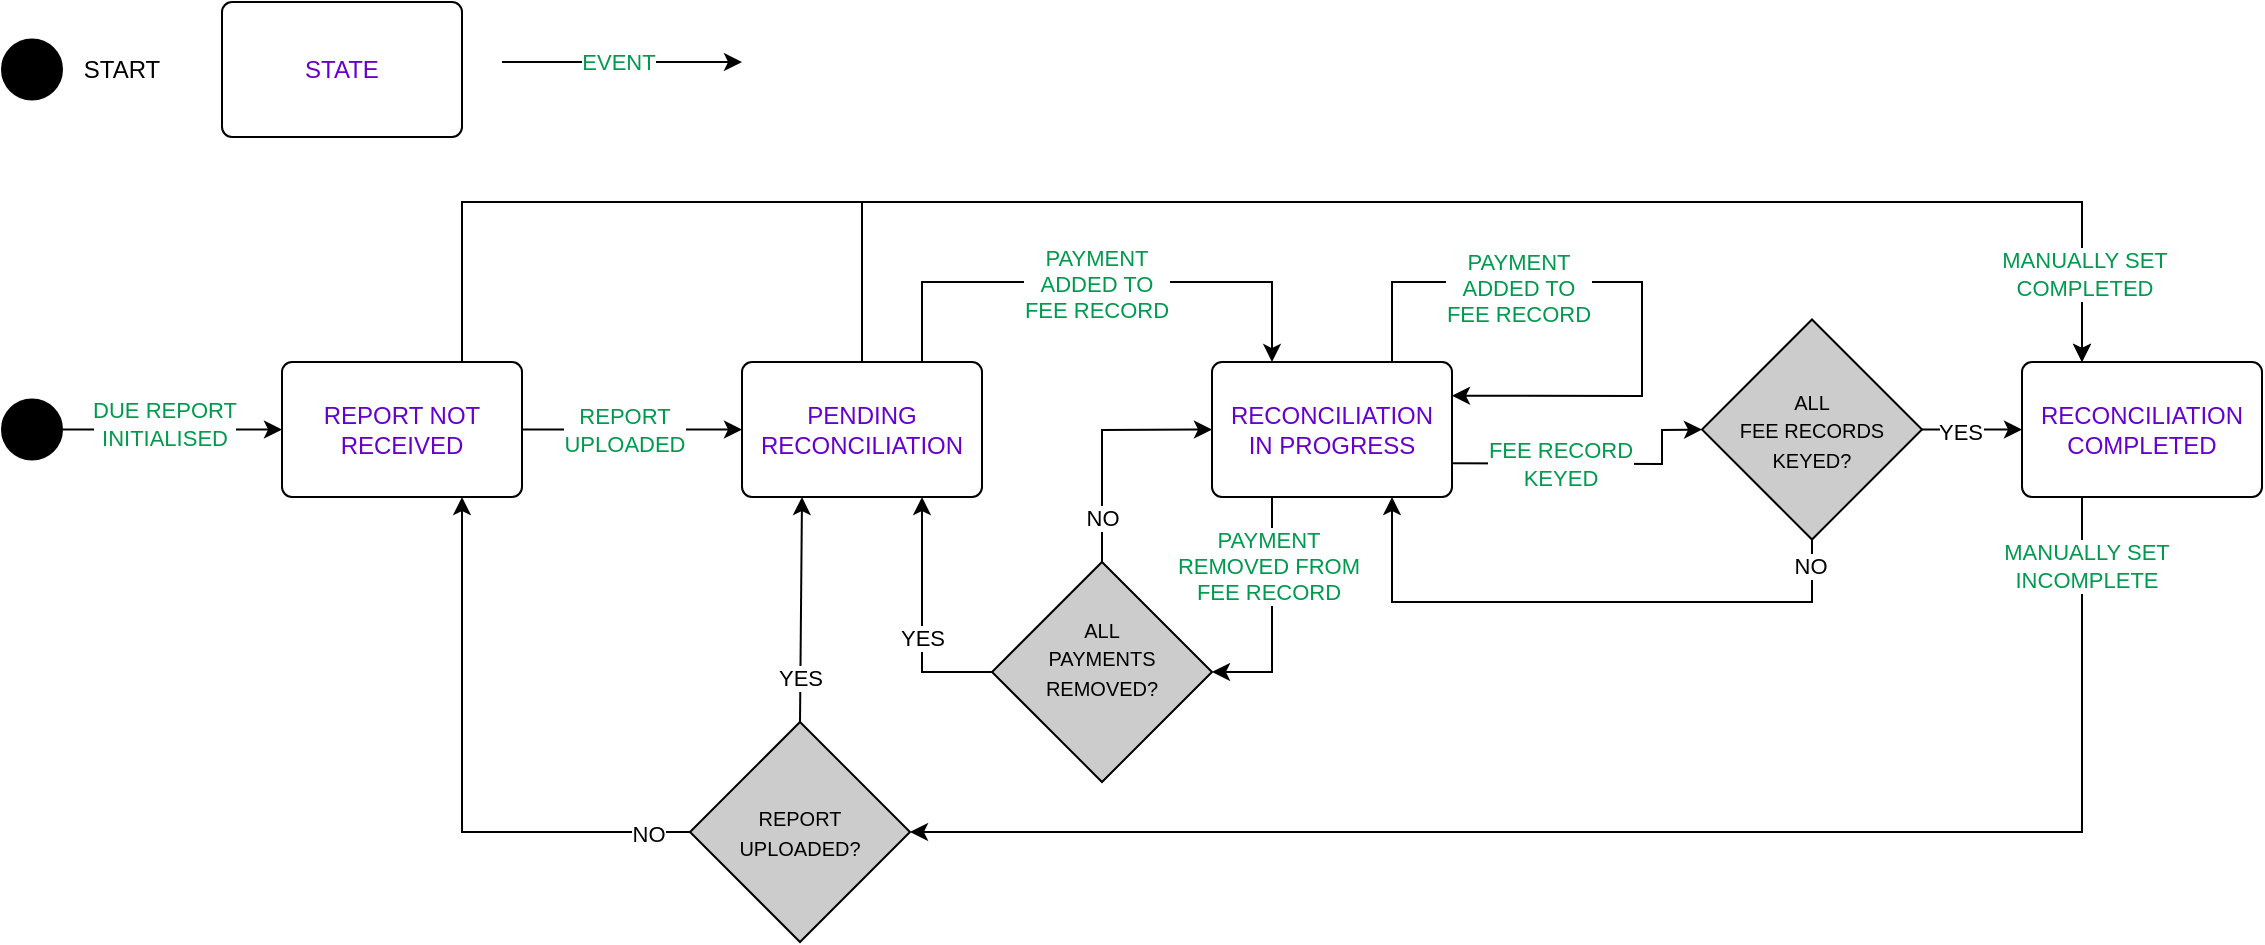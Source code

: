 <mxfile version="23.1.2" type="google">
  <diagram name="Page-1" id="NJPWzTDh_QYS_qL_PLhn">
    <mxGraphModel dx="1366" dy="1552" grid="1" gridSize="10" guides="1" tooltips="1" connect="1" arrows="1" fold="1" page="1" pageScale="1" pageWidth="1169" pageHeight="827" math="0" shadow="0">
      <root>
        <mxCell id="0" />
        <mxCell id="1" parent="0" />
        <mxCell id="nHS9BQ21Hv6cFwP2-atW-1" value="" style="ellipse;fillColor=strokeColor;html=1;" vertex="1" parent="1">
          <mxGeometry x="20" y="-611.25" width="30" height="30" as="geometry" />
        </mxCell>
        <mxCell id="nHS9BQ21Hv6cFwP2-atW-2" value="&lt;font color=&quot;#6600cc&quot;&gt;REPORT NOT RECEIVED&lt;/font&gt;" style="html=1;align=center;verticalAlign=middle;rounded=1;absoluteArcSize=1;arcSize=10;dashed=0;whiteSpace=wrap;" vertex="1" parent="1">
          <mxGeometry x="160" y="-630" width="120" height="67.5" as="geometry" />
        </mxCell>
        <mxCell id="nHS9BQ21Hv6cFwP2-atW-5" value="&lt;font color=&quot;#6600cc&quot;&gt;PENDING RECONCILIATION&lt;/font&gt;" style="html=1;align=center;verticalAlign=middle;rounded=1;absoluteArcSize=1;arcSize=10;dashed=0;whiteSpace=wrap;" vertex="1" parent="1">
          <mxGeometry x="390" y="-630" width="120" height="67.5" as="geometry" />
        </mxCell>
        <mxCell id="nHS9BQ21Hv6cFwP2-atW-6" value="&lt;font color=&quot;#6600cc&quot;&gt;RECONCILIATION &lt;br&gt;IN PROGRESS&lt;/font&gt;" style="html=1;align=center;verticalAlign=middle;rounded=1;absoluteArcSize=1;arcSize=10;dashed=0;whiteSpace=wrap;" vertex="1" parent="1">
          <mxGeometry x="625" y="-630" width="120" height="67.5" as="geometry" />
        </mxCell>
        <mxCell id="nHS9BQ21Hv6cFwP2-atW-7" value="&lt;font color=&quot;#6600cc&quot;&gt;RECONCILIATION COMPLETED&lt;/font&gt;" style="html=1;align=center;verticalAlign=middle;rounded=1;absoluteArcSize=1;arcSize=10;dashed=0;whiteSpace=wrap;" vertex="1" parent="1">
          <mxGeometry x="1030" y="-630" width="120" height="67.5" as="geometry" />
        </mxCell>
        <mxCell id="nHS9BQ21Hv6cFwP2-atW-11" value="" style="endArrow=classic;html=1;rounded=0;exitX=1;exitY=0.5;exitDx=0;exitDy=0;entryX=0;entryY=0.5;entryDx=0;entryDy=0;" edge="1" parent="1" source="nHS9BQ21Hv6cFwP2-atW-1" target="nHS9BQ21Hv6cFwP2-atW-2">
          <mxGeometry width="50" height="50" relative="1" as="geometry">
            <mxPoint x="120" y="-641.25" as="sourcePoint" />
            <mxPoint x="170" y="-691.25" as="targetPoint" />
          </mxGeometry>
        </mxCell>
        <mxCell id="nHS9BQ21Hv6cFwP2-atW-12" value="&lt;font color=&quot;#00994d&quot;&gt;DUE REPORT&lt;br&gt;INITIALISED&lt;/font&gt;" style="edgeLabel;html=1;align=center;verticalAlign=middle;resizable=0;points=[];" vertex="1" connectable="0" parent="nHS9BQ21Hv6cFwP2-atW-11">
          <mxGeometry x="-0.085" y="3" relative="1" as="geometry">
            <mxPoint as="offset" />
          </mxGeometry>
        </mxCell>
        <mxCell id="nHS9BQ21Hv6cFwP2-atW-13" value="" style="endArrow=classic;html=1;rounded=0;exitX=1;exitY=0.5;exitDx=0;exitDy=0;entryX=0;entryY=0.5;entryDx=0;entryDy=0;" edge="1" parent="1" source="nHS9BQ21Hv6cFwP2-atW-2" target="nHS9BQ21Hv6cFwP2-atW-5">
          <mxGeometry width="50" height="50" relative="1" as="geometry">
            <mxPoint x="460" y="-510" as="sourcePoint" />
            <mxPoint x="510" y="-560" as="targetPoint" />
          </mxGeometry>
        </mxCell>
        <mxCell id="nHS9BQ21Hv6cFwP2-atW-14" value="&lt;font color=&quot;#00994d&quot;&gt;REPORT&lt;br&gt;UPLOADED&lt;/font&gt;" style="edgeLabel;html=1;align=center;verticalAlign=middle;resizable=0;points=[];" vertex="1" connectable="0" parent="nHS9BQ21Hv6cFwP2-atW-13">
          <mxGeometry x="-0.077" relative="1" as="geometry">
            <mxPoint as="offset" />
          </mxGeometry>
        </mxCell>
        <mxCell id="nHS9BQ21Hv6cFwP2-atW-17" value="" style="endArrow=classic;html=1;rounded=0;entryX=0.25;entryY=0;entryDx=0;entryDy=0;exitX=0.5;exitY=0;exitDx=0;exitDy=0;" edge="1" parent="1" source="nHS9BQ21Hv6cFwP2-atW-5" target="nHS9BQ21Hv6cFwP2-atW-7">
          <mxGeometry width="50" height="50" relative="1" as="geometry">
            <mxPoint x="490" y="-630" as="sourcePoint" />
            <mxPoint x="930" y="-670" as="targetPoint" />
            <Array as="points">
              <mxPoint x="450" y="-710" />
              <mxPoint x="1060" y="-710" />
            </Array>
          </mxGeometry>
        </mxCell>
        <mxCell id="nHS9BQ21Hv6cFwP2-atW-27" value="&lt;font style=&quot;&quot;&gt;&lt;span style=&quot;font-size: 10px;&quot;&gt;ALL&lt;/span&gt;&lt;br&gt;&lt;span style=&quot;font-size: 10px;&quot;&gt;PAYMENTS&lt;/span&gt;&lt;br&gt;&lt;span style=&quot;font-size: 10px;&quot;&gt;REMOVED?&lt;br&gt;&lt;/span&gt;&lt;br&gt;&lt;/font&gt;" style="rhombus;whiteSpace=wrap;html=1;labelBackgroundColor=none;fillColor=#CCCCCC;fontColor=default;" vertex="1" parent="1">
          <mxGeometry x="515" y="-530" width="110" height="110" as="geometry" />
        </mxCell>
        <mxCell id="nHS9BQ21Hv6cFwP2-atW-32" value="&lt;font style=&quot;font-size: 10px;&quot;&gt;ALL&lt;br&gt;FEE RECORDS&lt;br&gt;KEYED?&lt;/font&gt;" style="rhombus;whiteSpace=wrap;html=1;labelBackgroundColor=none;fillColor=#CCCCCC;fontColor=default;" vertex="1" parent="1">
          <mxGeometry x="870" y="-651.25" width="110" height="110" as="geometry" />
        </mxCell>
        <mxCell id="nHS9BQ21Hv6cFwP2-atW-33" value="" style="endArrow=classic;html=1;rounded=0;exitX=0.75;exitY=0;exitDx=0;exitDy=0;entryX=0.25;entryY=0;entryDx=0;entryDy=0;" edge="1" parent="1" source="nHS9BQ21Hv6cFwP2-atW-5" target="nHS9BQ21Hv6cFwP2-atW-6">
          <mxGeometry width="50" height="50" relative="1" as="geometry">
            <mxPoint x="530" y="-651.25" as="sourcePoint" />
            <mxPoint x="640" y="-651.25" as="targetPoint" />
            <Array as="points">
              <mxPoint x="480" y="-670" />
              <mxPoint x="655" y="-670" />
            </Array>
          </mxGeometry>
        </mxCell>
        <mxCell id="nHS9BQ21Hv6cFwP2-atW-34" value="&lt;font color=&quot;#00994d&quot;&gt;PAYMENT&lt;br&gt;ADDED TO&lt;br&gt;FEE RECORD&lt;/font&gt;" style="edgeLabel;html=1;align=center;verticalAlign=middle;resizable=0;points=[];" vertex="1" connectable="0" parent="nHS9BQ21Hv6cFwP2-atW-33">
          <mxGeometry x="-0.077" relative="1" as="geometry">
            <mxPoint x="9" y="1" as="offset" />
          </mxGeometry>
        </mxCell>
        <mxCell id="nHS9BQ21Hv6cFwP2-atW-38" value="" style="endArrow=classic;html=1;rounded=0;exitX=1;exitY=0.5;exitDx=0;exitDy=0;entryX=0;entryY=0.5;entryDx=0;entryDy=0;" edge="1" parent="1" source="nHS9BQ21Hv6cFwP2-atW-32" target="nHS9BQ21Hv6cFwP2-atW-7">
          <mxGeometry width="50" height="50" relative="1" as="geometry">
            <mxPoint x="960" y="-500" as="sourcePoint" />
            <mxPoint x="1010" y="-550" as="targetPoint" />
          </mxGeometry>
        </mxCell>
        <mxCell id="nHS9BQ21Hv6cFwP2-atW-39" value="YES" style="edgeLabel;html=1;align=center;verticalAlign=middle;resizable=0;points=[];" vertex="1" connectable="0" parent="nHS9BQ21Hv6cFwP2-atW-38">
          <mxGeometry x="-0.251" y="-2" relative="1" as="geometry">
            <mxPoint y="-1" as="offset" />
          </mxGeometry>
        </mxCell>
        <mxCell id="nHS9BQ21Hv6cFwP2-atW-40" value="" style="endArrow=classic;html=1;rounded=0;exitX=0.5;exitY=1;exitDx=0;exitDy=0;entryX=0.75;entryY=1;entryDx=0;entryDy=0;" edge="1" parent="1" source="nHS9BQ21Hv6cFwP2-atW-32" target="nHS9BQ21Hv6cFwP2-atW-6">
          <mxGeometry width="50" height="50" relative="1" as="geometry">
            <mxPoint x="800" y="-470" as="sourcePoint" />
            <mxPoint x="850" y="-520" as="targetPoint" />
            <Array as="points">
              <mxPoint x="925" y="-510" />
              <mxPoint x="715" y="-510" />
            </Array>
          </mxGeometry>
        </mxCell>
        <mxCell id="nHS9BQ21Hv6cFwP2-atW-41" value="NO" style="edgeLabel;html=1;align=center;verticalAlign=middle;resizable=0;points=[];" vertex="1" connectable="0" parent="nHS9BQ21Hv6cFwP2-atW-40">
          <mxGeometry x="-0.924" y="-1" relative="1" as="geometry">
            <mxPoint y="2" as="offset" />
          </mxGeometry>
        </mxCell>
        <mxCell id="nHS9BQ21Hv6cFwP2-atW-47" value="" style="endArrow=classic;html=1;rounded=0;entryX=1;entryY=0.25;entryDx=0;entryDy=0;exitX=0.75;exitY=0;exitDx=0;exitDy=0;" edge="1" parent="1" source="nHS9BQ21Hv6cFwP2-atW-6" target="nHS9BQ21Hv6cFwP2-atW-6">
          <mxGeometry width="50" height="50" relative="1" as="geometry">
            <mxPoint x="680" y="-840.0" as="sourcePoint" />
            <mxPoint x="650" y="-840.0" as="targetPoint" />
            <Array as="points">
              <mxPoint x="715" y="-670" />
              <mxPoint x="840" y="-670" />
              <mxPoint x="840" y="-613" />
            </Array>
          </mxGeometry>
        </mxCell>
        <mxCell id="nHS9BQ21Hv6cFwP2-atW-49" value="&lt;font color=&quot;#00994d&quot;&gt;PAYMENT&lt;br&gt;ADDED TO&lt;br&gt;FEE RECORD&lt;/font&gt;" style="edgeLabel;html=1;align=center;verticalAlign=middle;resizable=0;points=[];" vertex="1" connectable="0" parent="nHS9BQ21Hv6cFwP2-atW-47">
          <mxGeometry x="-0.009" y="-2" relative="1" as="geometry">
            <mxPoint x="-54" y="1" as="offset" />
          </mxGeometry>
        </mxCell>
        <mxCell id="nHS9BQ21Hv6cFwP2-atW-50" value="" style="endArrow=classic;html=1;rounded=0;entryX=1;entryY=0.5;entryDx=0;entryDy=0;exitX=0.25;exitY=1;exitDx=0;exitDy=0;" edge="1" parent="1" source="nHS9BQ21Hv6cFwP2-atW-6" target="nHS9BQ21Hv6cFwP2-atW-27">
          <mxGeometry width="50" height="50" relative="1" as="geometry">
            <mxPoint x="540" y="-640" as="sourcePoint" />
            <mxPoint x="590" y="-690" as="targetPoint" />
            <Array as="points">
              <mxPoint x="655" y="-475" />
            </Array>
          </mxGeometry>
        </mxCell>
        <mxCell id="nHS9BQ21Hv6cFwP2-atW-51" value="&lt;font color=&quot;#00994d&quot;&gt;PAYMENT&lt;br&gt;REMOVED FROM&lt;br&gt;FEE RECORD&lt;/font&gt;" style="edgeLabel;html=1;align=center;verticalAlign=middle;resizable=0;points=[];" vertex="1" connectable="0" parent="nHS9BQ21Hv6cFwP2-atW-50">
          <mxGeometry x="0.218" relative="1" as="geometry">
            <mxPoint x="-2" y="-37" as="offset" />
          </mxGeometry>
        </mxCell>
        <mxCell id="nHS9BQ21Hv6cFwP2-atW-52" value="" style="endArrow=classic;html=1;rounded=0;entryX=0.25;entryY=0;entryDx=0;entryDy=0;exitX=0.75;exitY=0;exitDx=0;exitDy=0;" edge="1" parent="1" source="nHS9BQ21Hv6cFwP2-atW-2" target="nHS9BQ21Hv6cFwP2-atW-7">
          <mxGeometry width="50" height="50" relative="1" as="geometry">
            <mxPoint x="250" y="-730" as="sourcePoint" />
            <mxPoint x="860" y="-730" as="targetPoint" />
            <Array as="points">
              <mxPoint x="250" y="-710" />
              <mxPoint x="1060" y="-710" />
            </Array>
          </mxGeometry>
        </mxCell>
        <mxCell id="nHS9BQ21Hv6cFwP2-atW-73" value="&lt;font color=&quot;#00994d&quot;&gt;MANUALLY SET&lt;br&gt;COMPLETED&lt;/font&gt;" style="edgeLabel;html=1;align=center;verticalAlign=middle;resizable=0;points=[];" vertex="1" connectable="0" parent="nHS9BQ21Hv6cFwP2-atW-52">
          <mxGeometry x="0.895" y="1" relative="1" as="geometry">
            <mxPoint y="7" as="offset" />
          </mxGeometry>
        </mxCell>
        <mxCell id="nHS9BQ21Hv6cFwP2-atW-58" value="" style="endArrow=classic;html=1;rounded=0;exitX=1;exitY=0.75;exitDx=0;exitDy=0;entryX=0;entryY=0.5;entryDx=0;entryDy=0;" edge="1" parent="1" source="nHS9BQ21Hv6cFwP2-atW-6" target="nHS9BQ21Hv6cFwP2-atW-32">
          <mxGeometry width="50" height="50" relative="1" as="geometry">
            <mxPoint x="790" y="-550" as="sourcePoint" />
            <mxPoint x="860" y="-579" as="targetPoint" />
            <Array as="points">
              <mxPoint x="850" y="-579" />
              <mxPoint x="850" y="-596" />
            </Array>
          </mxGeometry>
        </mxCell>
        <mxCell id="nHS9BQ21Hv6cFwP2-atW-59" value="&lt;font color=&quot;#00994d&quot;&gt;FEE RECORD&lt;br&gt;KEYED&lt;/font&gt;" style="edgeLabel;html=1;align=center;verticalAlign=middle;resizable=0;points=[];" vertex="1" connectable="0" parent="nHS9BQ21Hv6cFwP2-atW-58">
          <mxGeometry x="-0.363" relative="1" as="geometry">
            <mxPoint x="9" as="offset" />
          </mxGeometry>
        </mxCell>
        <mxCell id="nHS9BQ21Hv6cFwP2-atW-61" value="" style="endArrow=classic;html=1;rounded=0;exitX=0.25;exitY=1;exitDx=0;exitDy=0;entryX=1;entryY=0.5;entryDx=0;entryDy=0;" edge="1" parent="1" source="nHS9BQ21Hv6cFwP2-atW-7" target="nHS9BQ21Hv6cFwP2-atW-66">
          <mxGeometry width="50" height="50" relative="1" as="geometry">
            <mxPoint x="540" y="-480" as="sourcePoint" />
            <mxPoint x="740" y="-395" as="targetPoint" />
            <Array as="points">
              <mxPoint x="1060" y="-395" />
            </Array>
          </mxGeometry>
        </mxCell>
        <mxCell id="nHS9BQ21Hv6cFwP2-atW-62" value="&lt;font color=&quot;#00994d&quot;&gt;MANUALLY SET&lt;br&gt;INCOMPLETE&lt;/font&gt;" style="edgeLabel;html=1;align=center;verticalAlign=middle;resizable=0;points=[];" vertex="1" connectable="0" parent="nHS9BQ21Hv6cFwP2-atW-61">
          <mxGeometry x="-0.834" y="2" relative="1" as="geometry">
            <mxPoint y="-28" as="offset" />
          </mxGeometry>
        </mxCell>
        <mxCell id="nHS9BQ21Hv6cFwP2-atW-66" value="&lt;font style=&quot;font-size: 10px;&quot;&gt;REPORT&lt;br&gt;UPLOADED?&lt;br&gt;&lt;/font&gt;" style="rhombus;whiteSpace=wrap;html=1;labelBackgroundColor=none;fillColor=#CCCCCC;fontColor=default;" vertex="1" parent="1">
          <mxGeometry x="364" y="-450" width="110" height="110" as="geometry" />
        </mxCell>
        <mxCell id="nHS9BQ21Hv6cFwP2-atW-71" value="" style="endArrow=classic;html=1;rounded=0;exitX=0;exitY=0.5;exitDx=0;exitDy=0;entryX=0.75;entryY=1;entryDx=0;entryDy=0;" edge="1" parent="1" source="nHS9BQ21Hv6cFwP2-atW-66" target="nHS9BQ21Hv6cFwP2-atW-2">
          <mxGeometry width="50" height="50" relative="1" as="geometry">
            <mxPoint x="540" y="-480" as="sourcePoint" />
            <mxPoint x="590" y="-530" as="targetPoint" />
            <Array as="points">
              <mxPoint x="250" y="-395" />
            </Array>
          </mxGeometry>
        </mxCell>
        <mxCell id="nHS9BQ21Hv6cFwP2-atW-72" value="NO" style="edgeLabel;html=1;align=center;verticalAlign=middle;resizable=0;points=[];" vertex="1" connectable="0" parent="nHS9BQ21Hv6cFwP2-atW-71">
          <mxGeometry x="-0.862" y="1" relative="1" as="geometry">
            <mxPoint x="-2" as="offset" />
          </mxGeometry>
        </mxCell>
        <mxCell id="nHS9BQ21Hv6cFwP2-atW-74" value="" style="endArrow=classic;html=1;rounded=0;entryX=0;entryY=0.5;entryDx=0;entryDy=0;exitX=0.5;exitY=0;exitDx=0;exitDy=0;" edge="1" parent="1" source="nHS9BQ21Hv6cFwP2-atW-27" target="nHS9BQ21Hv6cFwP2-atW-6">
          <mxGeometry width="50" height="50" relative="1" as="geometry">
            <mxPoint x="540" y="-480" as="sourcePoint" />
            <mxPoint x="590" y="-530" as="targetPoint" />
            <Array as="points">
              <mxPoint x="570" y="-596" />
            </Array>
          </mxGeometry>
        </mxCell>
        <mxCell id="nHS9BQ21Hv6cFwP2-atW-75" value="NO" style="edgeLabel;html=1;align=center;verticalAlign=middle;resizable=0;points=[];" vertex="1" connectable="0" parent="nHS9BQ21Hv6cFwP2-atW-74">
          <mxGeometry x="-0.628" relative="1" as="geometry">
            <mxPoint as="offset" />
          </mxGeometry>
        </mxCell>
        <mxCell id="nHS9BQ21Hv6cFwP2-atW-76" value="" style="endArrow=classic;html=1;rounded=0;exitX=0;exitY=0.5;exitDx=0;exitDy=0;entryX=0.75;entryY=1;entryDx=0;entryDy=0;" edge="1" parent="1" source="nHS9BQ21Hv6cFwP2-atW-27" target="nHS9BQ21Hv6cFwP2-atW-5">
          <mxGeometry width="50" height="50" relative="1" as="geometry">
            <mxPoint x="540" y="-480" as="sourcePoint" />
            <mxPoint x="590" y="-530" as="targetPoint" />
            <Array as="points">
              <mxPoint x="480" y="-475" />
            </Array>
          </mxGeometry>
        </mxCell>
        <mxCell id="nHS9BQ21Hv6cFwP2-atW-77" value="YES" style="edgeLabel;html=1;align=center;verticalAlign=middle;resizable=0;points=[];" vertex="1" connectable="0" parent="nHS9BQ21Hv6cFwP2-atW-76">
          <mxGeometry x="-0.704" y="3" relative="1" as="geometry">
            <mxPoint x="-17" y="-20" as="offset" />
          </mxGeometry>
        </mxCell>
        <mxCell id="nHS9BQ21Hv6cFwP2-atW-78" value="" style="endArrow=classic;html=1;rounded=0;exitX=0.5;exitY=0;exitDx=0;exitDy=0;entryX=0.25;entryY=1;entryDx=0;entryDy=0;" edge="1" parent="1" source="nHS9BQ21Hv6cFwP2-atW-66" target="nHS9BQ21Hv6cFwP2-atW-5">
          <mxGeometry width="50" height="50" relative="1" as="geometry">
            <mxPoint x="540" y="-480" as="sourcePoint" />
            <mxPoint x="590" y="-530" as="targetPoint" />
          </mxGeometry>
        </mxCell>
        <mxCell id="nHS9BQ21Hv6cFwP2-atW-79" value="YES" style="edgeLabel;html=1;align=center;verticalAlign=middle;resizable=0;points=[];" vertex="1" connectable="0" parent="nHS9BQ21Hv6cFwP2-atW-78">
          <mxGeometry x="-0.601" relative="1" as="geometry">
            <mxPoint as="offset" />
          </mxGeometry>
        </mxCell>
        <mxCell id="nHS9BQ21Hv6cFwP2-atW-81" value="" style="ellipse;fillColor=strokeColor;html=1;" vertex="1" parent="1">
          <mxGeometry x="20" y="-791.25" width="30" height="30" as="geometry" />
        </mxCell>
        <mxCell id="nHS9BQ21Hv6cFwP2-atW-82" value="START" style="text;html=1;strokeColor=none;fillColor=none;align=center;verticalAlign=middle;whiteSpace=wrap;rounded=0;" vertex="1" parent="1">
          <mxGeometry x="55" y="-791.25" width="50" height="30" as="geometry" />
        </mxCell>
        <mxCell id="nHS9BQ21Hv6cFwP2-atW-83" value="&lt;font color=&quot;#6600cc&quot;&gt;STATE&lt;/font&gt;" style="html=1;align=center;verticalAlign=middle;rounded=1;absoluteArcSize=1;arcSize=10;dashed=0;whiteSpace=wrap;" vertex="1" parent="1">
          <mxGeometry x="130" y="-810" width="120" height="67.5" as="geometry" />
        </mxCell>
        <mxCell id="nHS9BQ21Hv6cFwP2-atW-84" value="" style="endArrow=classic;html=1;rounded=0;exitX=1;exitY=0.5;exitDx=0;exitDy=0;" edge="1" parent="1">
          <mxGeometry width="50" height="50" relative="1" as="geometry">
            <mxPoint x="270" y="-780" as="sourcePoint" />
            <mxPoint x="390" y="-780" as="targetPoint" />
          </mxGeometry>
        </mxCell>
        <mxCell id="nHS9BQ21Hv6cFwP2-atW-85" value="&lt;font color=&quot;#00994d&quot;&gt;EVENT&lt;/font&gt;" style="edgeLabel;html=1;align=center;verticalAlign=middle;resizable=0;points=[];" vertex="1" connectable="0" parent="nHS9BQ21Hv6cFwP2-atW-84">
          <mxGeometry x="-0.085" y="3" relative="1" as="geometry">
            <mxPoint x="3" y="3" as="offset" />
          </mxGeometry>
        </mxCell>
      </root>
    </mxGraphModel>
  </diagram>
</mxfile>
